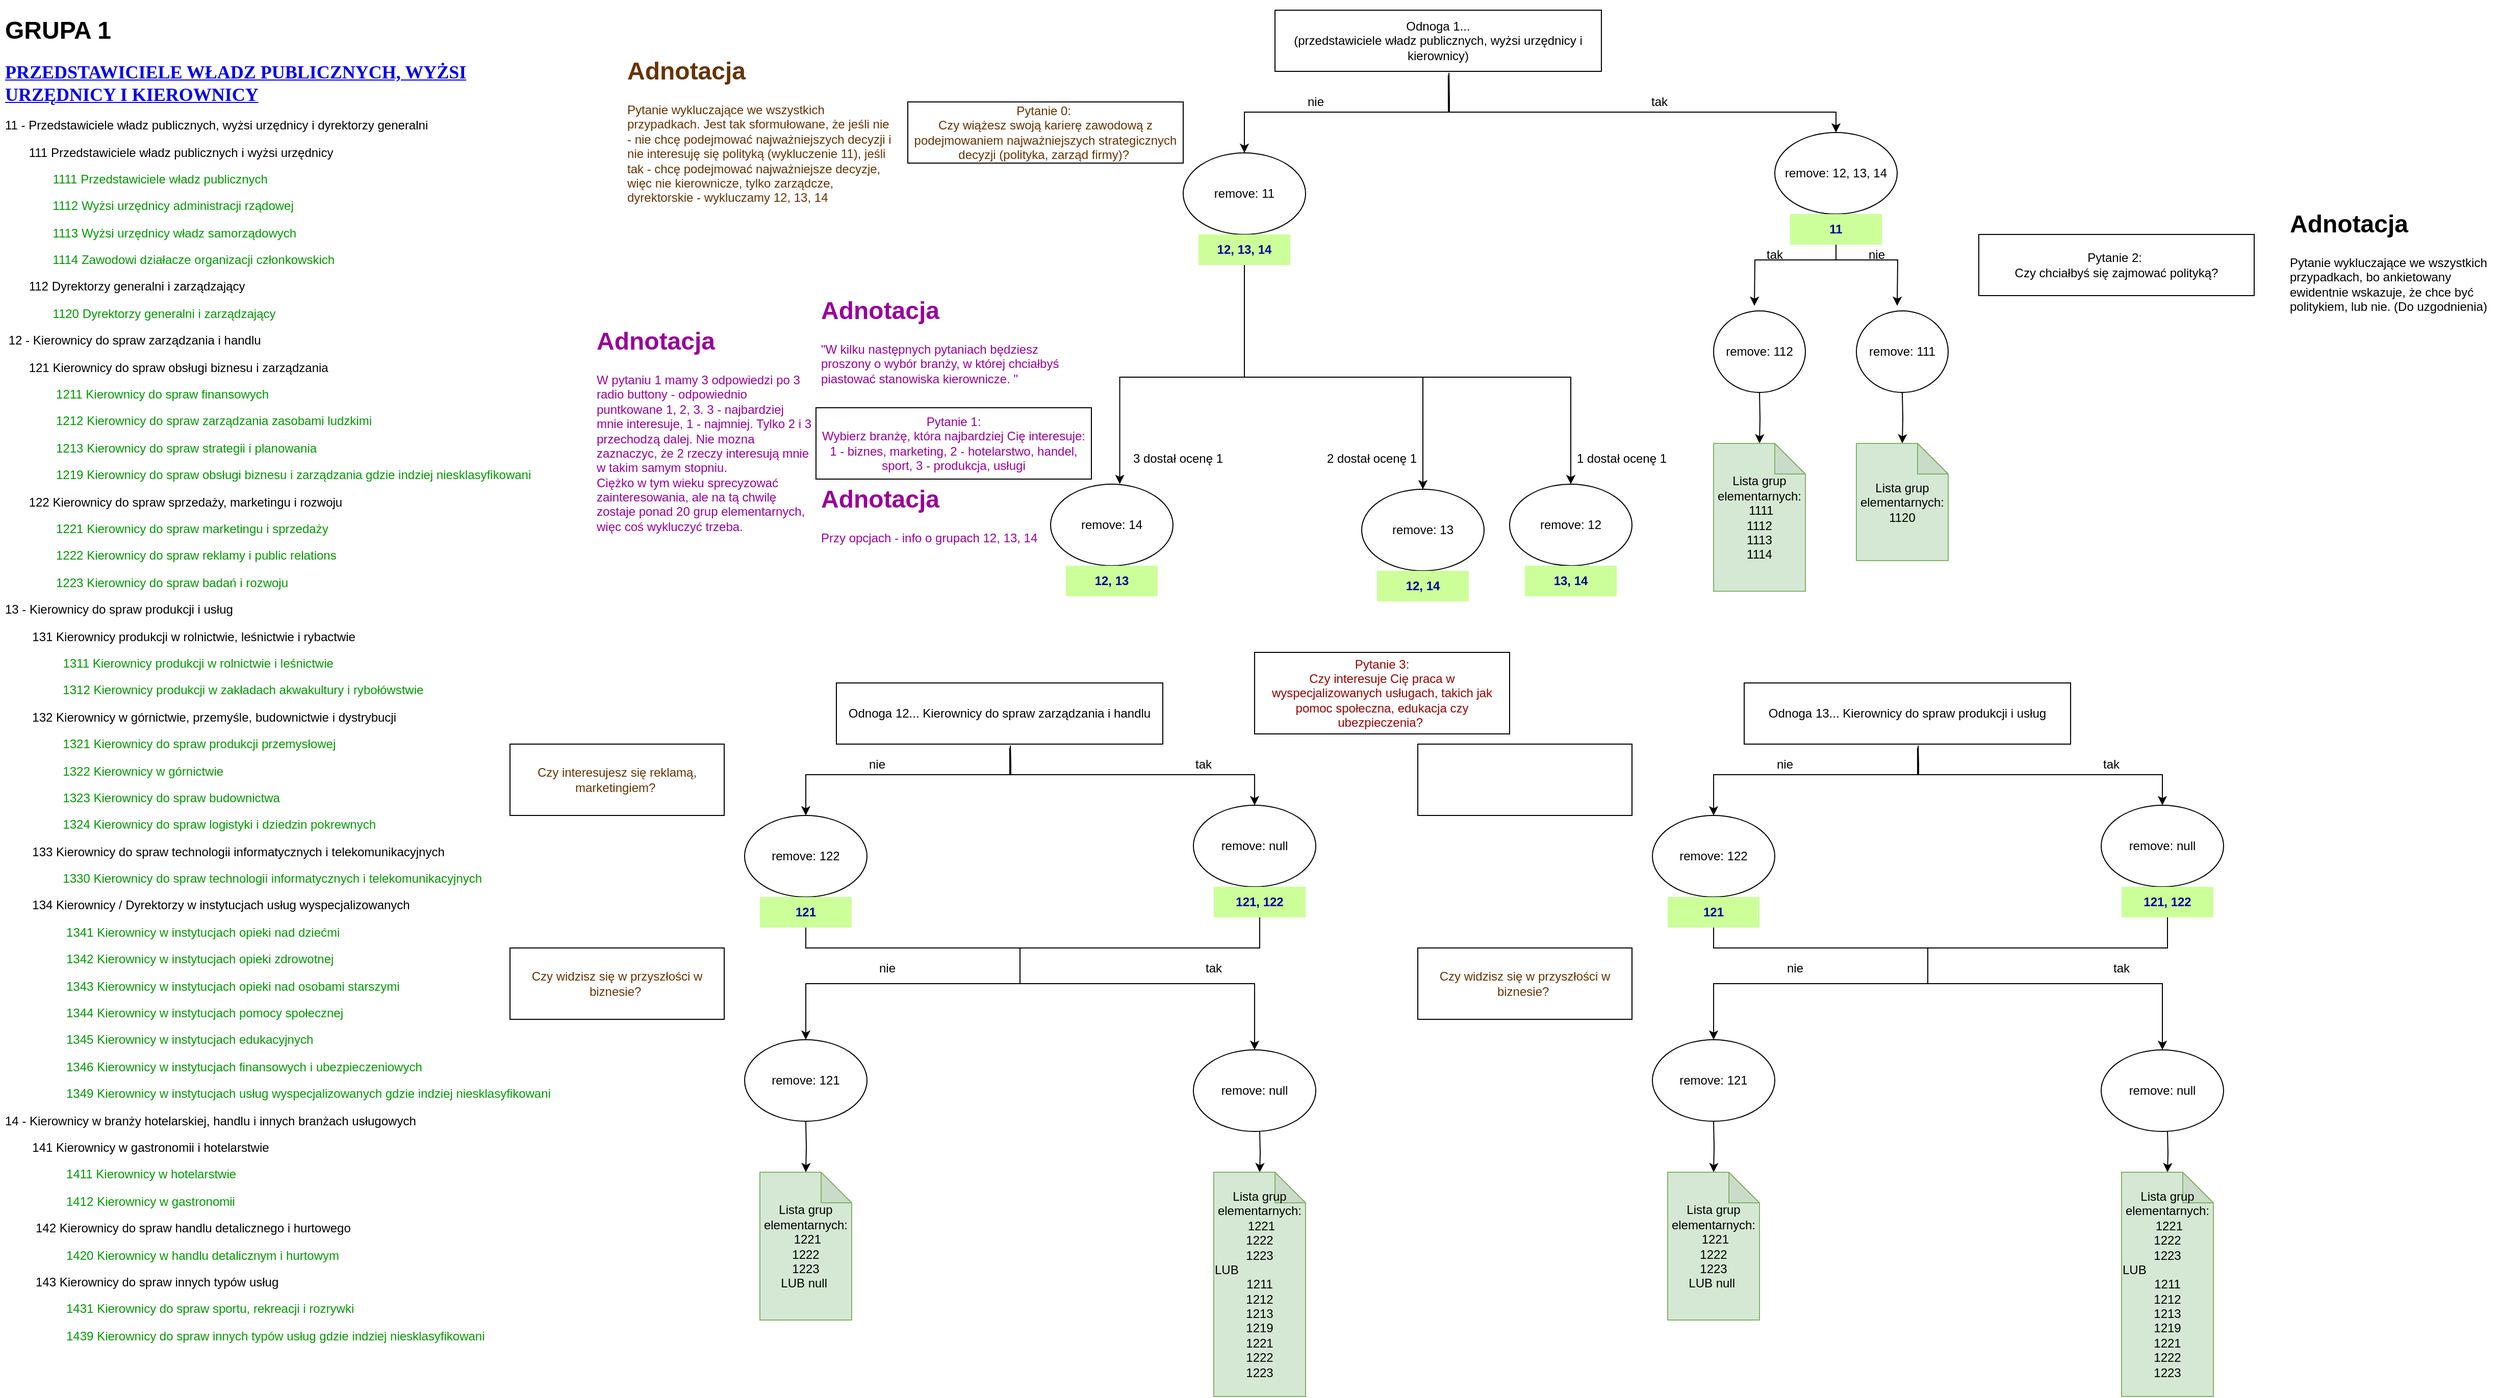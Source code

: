 <mxfile version="13.11.0" type="github">
  <diagram id="5uM9XUodchVWy86l6dnS" name="Page-1">
    <mxGraphModel dx="2266" dy="783" grid="1" gridSize="10" guides="1" tooltips="1" connect="1" arrows="1" fold="1" page="1" pageScale="1" pageWidth="827" pageHeight="1169" math="0" shadow="0">
      <root>
        <mxCell id="0" />
        <mxCell id="1" parent="0" />
        <mxCell id="pN9J62DILKApvvg1MB21-1" value="Odnoga 1...&lt;br&gt;(przedstawiciele władz publicznych, wyżsi urzędnicy i kierownicy)" style="rounded=0;whiteSpace=wrap;html=1;" parent="1" vertex="1">
          <mxGeometry x="430" y="20" width="320" height="60" as="geometry" />
        </mxCell>
        <mxCell id="pN9J62DILKApvvg1MB21-2" value="Pytanie 0:&amp;nbsp;&lt;br&gt;Czy wiążesz swoją karierę zawodową z podejmowaniem najważniejszych strategicznych decyzji (polityka, zarząd firmy)?&amp;nbsp;" style="rounded=0;whiteSpace=wrap;html=1;fontColor=#663300;" parent="1" vertex="1">
          <mxGeometry x="70" y="110" width="270" height="60" as="geometry" />
        </mxCell>
        <mxCell id="pN9J62DILKApvvg1MB21-8" value="" style="endArrow=classic;html=1;exitX=0.531;exitY=1.063;exitDx=0;exitDy=0;rounded=0;exitPerimeter=0;" parent="1" source="pN9J62DILKApvvg1MB21-1" edge="1">
          <mxGeometry width="50" height="50" relative="1" as="geometry">
            <mxPoint x="530" y="130" as="sourcePoint" />
            <mxPoint x="400" y="160" as="targetPoint" />
            <Array as="points">
              <mxPoint x="600" y="120" />
              <mxPoint x="400" y="120" />
            </Array>
          </mxGeometry>
        </mxCell>
        <mxCell id="pN9J62DILKApvvg1MB21-10" value="" style="endArrow=classic;html=1;rounded=0;entryX=0.5;entryY=0;entryDx=0;entryDy=0;exitX=0.533;exitY=1.023;exitDx=0;exitDy=0;exitPerimeter=0;" parent="1" source="pN9J62DILKApvvg1MB21-1" target="JiiDd-c7EXxBYxir_EYN-1" edge="1">
          <mxGeometry width="50" height="50" relative="1" as="geometry">
            <mxPoint x="550" y="80" as="sourcePoint" />
            <mxPoint x="690" y="160" as="targetPoint" />
            <Array as="points">
              <mxPoint x="601" y="110" />
              <mxPoint x="601" y="120" />
              <mxPoint x="690" y="120" />
              <mxPoint x="980" y="120" />
            </Array>
          </mxGeometry>
        </mxCell>
        <mxCell id="pN9J62DILKApvvg1MB21-11" value="nie" style="text;html=1;strokeColor=none;fillColor=none;align=center;verticalAlign=middle;whiteSpace=wrap;rounded=0;" parent="1" vertex="1">
          <mxGeometry x="450" y="100" width="40" height="20" as="geometry" />
        </mxCell>
        <mxCell id="pN9J62DILKApvvg1MB21-12" value="tak" style="text;html=1;strokeColor=none;fillColor=none;align=center;verticalAlign=middle;whiteSpace=wrap;rounded=0;" parent="1" vertex="1">
          <mxGeometry x="787" y="100" width="40" height="20" as="geometry" />
        </mxCell>
        <mxCell id="JiiDd-c7EXxBYxir_EYN-13" style="edgeStyle=orthogonalEdgeStyle;rounded=0;orthogonalLoop=1;jettySize=auto;html=1;exitX=0.5;exitY=1;exitDx=0;exitDy=0;entryX=0.5;entryY=0;entryDx=0;entryDy=0;entryPerimeter=0;" parent="1" source="JiiDd-c7EXxBYxir_EYN-1" edge="1">
          <mxGeometry relative="1" as="geometry">
            <mxPoint x="900" y="310" as="targetPoint" />
          </mxGeometry>
        </mxCell>
        <mxCell id="fl4-99ZhUkf3XR74oAWI-5" style="edgeStyle=orthogonalEdgeStyle;rounded=0;orthogonalLoop=1;jettySize=auto;html=1;" parent="1" source="JiiDd-c7EXxBYxir_EYN-1" edge="1">
          <mxGeometry relative="1" as="geometry">
            <mxPoint x="1040" y="310" as="targetPoint" />
          </mxGeometry>
        </mxCell>
        <mxCell id="JiiDd-c7EXxBYxir_EYN-1" value="remove: 12, 13, 14" style="ellipse;whiteSpace=wrap;html=1;" parent="1" vertex="1">
          <mxGeometry x="920" y="140" width="120" height="80" as="geometry" />
        </mxCell>
        <mxCell id="JiiDd-c7EXxBYxir_EYN-19" style="edgeStyle=orthogonalEdgeStyle;rounded=0;orthogonalLoop=1;jettySize=auto;html=1;entryX=0.565;entryY=-0.002;entryDx=0;entryDy=0;entryPerimeter=0;" parent="1" source="JiiDd-c7EXxBYxir_EYN-4" target="JiiDd-c7EXxBYxir_EYN-29" edge="1">
          <mxGeometry relative="1" as="geometry">
            <mxPoint x="340" y="520" as="targetPoint" />
            <Array as="points">
              <mxPoint x="400" y="380" />
              <mxPoint x="278" y="380" />
            </Array>
          </mxGeometry>
        </mxCell>
        <mxCell id="JiiDd-c7EXxBYxir_EYN-20" style="edgeStyle=orthogonalEdgeStyle;rounded=0;orthogonalLoop=1;jettySize=auto;html=1;exitX=0.5;exitY=1;exitDx=0;exitDy=0;entryX=0.5;entryY=0;entryDx=0;entryDy=0;" parent="1" source="JiiDd-c7EXxBYxir_EYN-4" edge="1" target="JiiDd-c7EXxBYxir_EYN-30">
          <mxGeometry relative="1" as="geometry">
            <mxPoint x="590" y="520" as="targetPoint" />
            <Array as="points">
              <mxPoint x="400" y="380" />
              <mxPoint x="575" y="380" />
            </Array>
          </mxGeometry>
        </mxCell>
        <mxCell id="JiiDd-c7EXxBYxir_EYN-21" style="edgeStyle=orthogonalEdgeStyle;rounded=0;orthogonalLoop=1;jettySize=auto;html=1;entryX=0.5;entryY=0;entryDx=0;entryDy=0;" parent="1" source="1KFQorK6eVUudZrLt6k1-60" target="JiiDd-c7EXxBYxir_EYN-31" edge="1">
          <mxGeometry relative="1" as="geometry">
            <mxPoint x="580" y="520" as="targetPoint" />
            <Array as="points">
              <mxPoint x="400" y="380" />
              <mxPoint x="720" y="380" />
            </Array>
          </mxGeometry>
        </mxCell>
        <mxCell id="JiiDd-c7EXxBYxir_EYN-4" value="remove: 11" style="ellipse;whiteSpace=wrap;html=1;" parent="1" vertex="1">
          <mxGeometry x="340" y="160" width="120" height="80" as="geometry" />
        </mxCell>
        <mxCell id="JiiDd-c7EXxBYxir_EYN-15" value="Pytanie 1:&lt;br&gt;Wybierz branżę, która najbardziej Cię interesuje:&lt;br&gt;1 - biznes, marketing, 2 - hotelarstwo, handel, sport, 3 - produkcja, usługi" style="rounded=0;whiteSpace=wrap;html=1;fillColor=none;fontColor=#990099;" parent="1" vertex="1">
          <mxGeometry x="-20" y="410" width="270" height="70" as="geometry" />
        </mxCell>
        <mxCell id="JiiDd-c7EXxBYxir_EYN-17" value="&lt;h1&gt;Adnotacja&amp;nbsp;&lt;/h1&gt;&lt;p&gt;&quot;W kilku następnych pytaniach będziesz proszony o wybór branży, w której chciałbyś piastować stanowiska kierownicze. &quot;&lt;/p&gt;&lt;p&gt;&amp;nbsp;&lt;/p&gt;" style="text;html=1;spacing=5;spacingTop=-20;whiteSpace=wrap;overflow=hidden;rounded=0;fontColor=#990099;" parent="1" vertex="1">
          <mxGeometry x="-20" y="295" width="270" height="120" as="geometry" />
        </mxCell>
        <mxCell id="JiiDd-c7EXxBYxir_EYN-22" value="3 dostał ocenę 1" style="text;html=1;strokeColor=none;fillColor=none;align=center;verticalAlign=middle;whiteSpace=wrap;rounded=0;" parent="1" vertex="1">
          <mxGeometry x="280" y="450" width="110" height="20" as="geometry" />
        </mxCell>
        <mxCell id="JiiDd-c7EXxBYxir_EYN-23" value="2 dostał ocenę 1" style="text;html=1;strokeColor=none;fillColor=none;align=center;verticalAlign=middle;whiteSpace=wrap;rounded=0;" parent="1" vertex="1">
          <mxGeometry x="470" y="450" width="110" height="20" as="geometry" />
        </mxCell>
        <mxCell id="JiiDd-c7EXxBYxir_EYN-24" value="1 dostał ocenę 1" style="text;html=1;strokeColor=none;fillColor=none;align=center;verticalAlign=middle;whiteSpace=wrap;rounded=0;" parent="1" vertex="1">
          <mxGeometry x="720" y="450" width="100" height="20" as="geometry" />
        </mxCell>
        <mxCell id="JiiDd-c7EXxBYxir_EYN-28" value="&lt;h1&gt;Adnotacja&lt;/h1&gt;&lt;p&gt;Przy opcjach - info o grupach 12, 13, 14&lt;/p&gt;&lt;p&gt;&lt;br&gt;&lt;/p&gt;" style="text;html=1;spacing=5;spacingTop=-20;whiteSpace=wrap;overflow=hidden;rounded=0;fontColor=#990099;" parent="1" vertex="1">
          <mxGeometry x="-20" y="480" width="230" height="90" as="geometry" />
        </mxCell>
        <mxCell id="JiiDd-c7EXxBYxir_EYN-29" value="remove: 14" style="ellipse;whiteSpace=wrap;html=1;" parent="1" vertex="1">
          <mxGeometry x="210" y="485" width="120" height="80" as="geometry" />
        </mxCell>
        <mxCell id="JiiDd-c7EXxBYxir_EYN-30" value="remove: 13" style="ellipse;whiteSpace=wrap;html=1;" parent="1" vertex="1">
          <mxGeometry x="515" y="490" width="120" height="80" as="geometry" />
        </mxCell>
        <mxCell id="JiiDd-c7EXxBYxir_EYN-31" value="remove: 12" style="ellipse;whiteSpace=wrap;html=1;" parent="1" vertex="1">
          <mxGeometry x="660" y="485" width="120" height="80" as="geometry" />
        </mxCell>
        <mxCell id="fl4-99ZhUkf3XR74oAWI-1" value="Pytanie 2:&amp;nbsp;&lt;br&gt;Czy chciałbyś się zajmować polityką?" style="rounded=0;whiteSpace=wrap;html=1;" parent="1" vertex="1">
          <mxGeometry x="1120" y="240" width="270" height="60" as="geometry" />
        </mxCell>
        <mxCell id="fl4-99ZhUkf3XR74oAWI-2" value="&lt;h1&gt;Adnotacja&lt;/h1&gt;&lt;div&gt;W pytaniu 1 mamy 3 odpowiedzi po 3 radio buttony - odpowiednio puntkowane 1, 2, 3. 3 - najbardziej mnie interesuje, 1 - najmniej. Tylko 2 i 3 przechodzą dalej. Nie mozna zaznaczyc, że 2 rzeczy interesują mnie w takim samym stopniu.&lt;/div&gt;&lt;div&gt;Ciężko w tym wieku sprecyzować zainteresowania, ale na tą chwilę zostaje ponad 20 grup elementarnych, więc coś wykluczyć trzeba.&amp;nbsp;&lt;/div&gt;&lt;p&gt;&lt;br&gt;&lt;/p&gt;" style="text;html=1;spacing=5;spacingTop=-20;whiteSpace=wrap;overflow=hidden;rounded=0;fontColor=#990099;" parent="1" vertex="1">
          <mxGeometry x="-240" y="325" width="220" height="230" as="geometry" />
        </mxCell>
        <mxCell id="fl4-99ZhUkf3XR74oAWI-3" value="&lt;h1&gt;Adnotacja&amp;nbsp;&lt;/h1&gt;&lt;p&gt;Pytanie wykluczające we wszystkich przypadkach. Jest tak sformułowane, że jeśli nie - nie chcę podejmować najważniejszych decyzji i nie interesuję się polityką (wykluczenie 11), jeśli tak - chcę podejmować najważniejsze decyzje, więc nie kierownicze, tylko zarządcze, dyrektorskie - wykluczamy 12, 13, 14&lt;/p&gt;&lt;p&gt;&lt;br&gt;&lt;/p&gt;&lt;p&gt;&lt;br&gt;&lt;/p&gt;" style="text;html=1;strokeColor=none;fillColor=none;spacing=5;spacingTop=-20;whiteSpace=wrap;overflow=hidden;rounded=0;fontColor=#663300;" parent="1" vertex="1">
          <mxGeometry x="-210" y="60" width="270" height="160" as="geometry" />
        </mxCell>
        <mxCell id="fl4-99ZhUkf3XR74oAWI-4" value="&lt;h1&gt;GRUPA 1&amp;nbsp;&lt;/h1&gt;&lt;a name=&quot;sekcja&quot; style=&quot;font-family: &amp;#34;verdana&amp;#34; ; font-size: 18px ; font-weight: 700&quot;&gt;PRZEDSTAWICIELE WŁADZ PUBLICZNYCH, WYŻSI URZĘDNICY I KIEROWNICY&lt;/a&gt;&lt;p&gt;11 - Przedstawiciele władz publicznych, wyżsi urzędnicy i dyrektorzy generalni&lt;br&gt;&lt;/p&gt;&lt;p&gt;&amp;nbsp; &amp;nbsp; &amp;nbsp; &amp;nbsp;&lt;span&gt;111&lt;/span&gt;&lt;span&gt; &lt;/span&gt;&lt;span&gt;Przedstawiciele władz publicznych i wyżsi urzędnicy&lt;/span&gt;&lt;br&gt;&lt;/p&gt;&lt;p&gt;&amp;nbsp; &amp;nbsp; &amp;nbsp; &amp;nbsp; &amp;nbsp; &amp;nbsp; &amp;nbsp; &lt;font color=&quot;#009900&quot;&gt;1111&lt;span&gt; &lt;/span&gt;Przedstawiciele władz publicznych&lt;/font&gt;&lt;/p&gt;&lt;p&gt;&lt;font color=&quot;#009900&quot;&gt;&amp;nbsp; &amp;nbsp; &amp;nbsp; &amp;nbsp; &amp;nbsp; &amp;nbsp; &amp;nbsp; 1112&lt;span&gt; &lt;/span&gt;Wyżsi urzędnicy administracji rządowej&lt;/font&gt;&lt;/p&gt;&lt;p&gt;&lt;font color=&quot;#009900&quot;&gt;&amp;nbsp; &amp;nbsp; &amp;nbsp; &amp;nbsp; &amp;nbsp; &amp;nbsp; &amp;nbsp; 1113&lt;span&gt; &lt;/span&gt;Wyżsi urzędnicy władz samorządowych&lt;/font&gt;&lt;/p&gt;&lt;p&gt;&lt;font color=&quot;#009900&quot;&gt;&amp;nbsp; &amp;nbsp; &amp;nbsp; &amp;nbsp; &amp;nbsp; &amp;nbsp; &amp;nbsp; 1114&lt;span&gt; &lt;/span&gt;Zawodowi działacze organizacji członkowskich&lt;/font&gt;&lt;/p&gt;&lt;p&gt;&lt;span&gt; &lt;/span&gt;&lt;/p&gt;&lt;p&gt;&amp;nbsp; &amp;nbsp; &amp;nbsp; &amp;nbsp;112&lt;span&gt; &lt;/span&gt;Dyrektorzy generalni i zarządzający&lt;/p&gt;&lt;p&gt;&amp;nbsp; &amp;nbsp; &amp;nbsp; &amp;nbsp; &amp;nbsp; &amp;nbsp; &amp;nbsp;&lt;font color=&quot;#009900&quot;&gt; 1120&lt;span&gt; &lt;/span&gt;Dyrektorzy generalni i zarządzający&lt;/font&gt;&lt;span&gt;  &lt;/span&gt;&lt;/p&gt;&lt;p&gt;&amp;nbsp;&lt;span&gt;12 - Kierownicy do spraw zarządzania i handlu&lt;/span&gt;&lt;/p&gt;&lt;p&gt;&amp;nbsp; &amp;nbsp; &amp;nbsp; &amp;nbsp;121&lt;span&gt; &lt;/span&gt;Kierownicy do spraw obsługi biznesu i zarządzania&lt;/p&gt;&lt;p&gt;&amp;nbsp; &amp;nbsp; &amp;nbsp; &amp;nbsp; &amp;nbsp; &amp;nbsp; &amp;nbsp; &amp;nbsp;&lt;font color=&quot;#009900&quot;&gt;1211&lt;span&gt; &lt;/span&gt;Kierownicy do spraw finansowych&lt;/font&gt;&lt;/p&gt;&lt;p&gt;&lt;font color=&quot;#009900&quot;&gt;&amp;nbsp; &amp;nbsp; &amp;nbsp; &amp;nbsp; &amp;nbsp; &amp;nbsp; &amp;nbsp; &amp;nbsp;1212&lt;span&gt; &lt;/span&gt;Kierownicy do spraw zarządzania zasobami ludzkimi&lt;/font&gt;&lt;/p&gt;&lt;p&gt;&lt;font color=&quot;#009900&quot;&gt;&amp;nbsp; &amp;nbsp; &amp;nbsp; &amp;nbsp; &amp;nbsp; &amp;nbsp; &amp;nbsp; &amp;nbsp;1213&lt;span&gt; &lt;/span&gt;Kierownicy do spraw strategii i planowania&lt;/font&gt;&lt;/p&gt;&lt;p&gt;&lt;font color=&quot;#009900&quot;&gt;&amp;nbsp; &amp;nbsp; &amp;nbsp; &amp;nbsp; &amp;nbsp; &amp;nbsp; &amp;nbsp; &amp;nbsp;1219&lt;span&gt; &lt;/span&gt;Kierownicy do spraw obsługi biznesu i zarządzania gdzie indziej niesklasyfikowani&lt;/font&gt;&lt;/p&gt;&lt;p&gt;&amp;nbsp; &amp;nbsp; &amp;nbsp; &amp;nbsp;122&lt;span&gt; &lt;/span&gt;Kierownicy do spraw sprzedaży, marketingu i rozwoju&lt;/p&gt;&lt;p&gt;&amp;nbsp; &amp;nbsp; &amp;nbsp; &amp;nbsp; &amp;nbsp; &amp;nbsp; &amp;nbsp; &lt;font color=&quot;#009900&quot;&gt;&amp;nbsp;1221&lt;span&gt; &lt;/span&gt;Kierownicy do spraw marketingu i sprzedaży&lt;/font&gt;&lt;/p&gt;&lt;p&gt;&lt;font color=&quot;#009900&quot;&gt;&amp;nbsp; &amp;nbsp; &amp;nbsp; &amp;nbsp; &amp;nbsp; &amp;nbsp; &amp;nbsp; &amp;nbsp;1222&lt;span&gt; &lt;/span&gt;Kierownicy do spraw reklamy i public relations&lt;/font&gt;&lt;/p&gt;&lt;p&gt;&lt;font color=&quot;#009900&quot;&gt;&amp;nbsp; &amp;nbsp; &amp;nbsp; &amp;nbsp; &amp;nbsp; &amp;nbsp; &amp;nbsp; &amp;nbsp;1223&lt;span&gt; &lt;/span&gt;Kierownicy do spraw badań i rozwoju&lt;/font&gt;&lt;/p&gt;&lt;p&gt;13 - Kierownicy do spraw produkcji i usług&lt;/p&gt;&lt;p&gt;&amp;nbsp; &amp;nbsp; &amp;nbsp; &amp;nbsp; 131&lt;span&gt; &lt;/span&gt;Kierownicy produkcji w rolnictwie, leśnictwie i rybactwie&lt;/p&gt;&lt;p&gt;&amp;nbsp; &amp;nbsp; &amp;nbsp; &amp;nbsp; &amp;nbsp; &amp;nbsp; &amp;nbsp; &amp;nbsp; &amp;nbsp;&lt;font color=&quot;#009900&quot;&gt;1311&lt;span&gt; &lt;/span&gt;Kierownicy produkcji w rolnictwie i leśnictwie&lt;/font&gt;&lt;/p&gt;&lt;p&gt;&lt;font color=&quot;#009900&quot;&gt;&amp;nbsp; &amp;nbsp; &amp;nbsp; &amp;nbsp; &amp;nbsp; &amp;nbsp; &amp;nbsp; &amp;nbsp; &amp;nbsp;1312&lt;span&gt; &lt;/span&gt;Kierownicy produkcji w zakładach akwakultury i rybołówstwie&lt;/font&gt;&lt;/p&gt;&lt;p&gt;&amp;nbsp; &amp;nbsp; &amp;nbsp; &amp;nbsp; 132&lt;span&gt; &lt;/span&gt;Kierownicy w górnictwie, przemyśle, budownictwie i dystrybucji&lt;/p&gt;&lt;p&gt;&amp;nbsp; &amp;nbsp; &amp;nbsp; &amp;nbsp; &amp;nbsp; &amp;nbsp; &amp;nbsp; &amp;nbsp; &lt;font color=&quot;#009900&quot;&gt;&amp;nbsp;1321&lt;span&gt; &lt;/span&gt;Kierownicy do spraw produkcji przemysłowej&lt;/font&gt;&lt;/p&gt;&lt;p&gt;&lt;font color=&quot;#009900&quot;&gt;&amp;nbsp; &amp;nbsp; &amp;nbsp; &amp;nbsp; &amp;nbsp; &amp;nbsp; &amp;nbsp; &amp;nbsp; &amp;nbsp;1322&lt;span&gt; &lt;/span&gt;Kierownicy w górnictwie&lt;/font&gt;&lt;/p&gt;&lt;p&gt;&lt;font color=&quot;#009900&quot;&gt;&amp;nbsp; &amp;nbsp; &amp;nbsp; &amp;nbsp; &amp;nbsp; &amp;nbsp; &amp;nbsp; &amp;nbsp; &amp;nbsp;1323&lt;span&gt; &lt;/span&gt;Kierownicy do spraw budownictwa&lt;/font&gt;&lt;/p&gt;&lt;p&gt;&lt;font color=&quot;#009900&quot;&gt;&amp;nbsp; &amp;nbsp; &amp;nbsp; &amp;nbsp; &amp;nbsp; &amp;nbsp; &amp;nbsp; &amp;nbsp; &amp;nbsp;1324&lt;span&gt; &lt;/span&gt;Kierownicy do spraw logistyki i dziedzin pokrewnych&lt;/font&gt;&lt;/p&gt;&lt;p&gt;&amp;nbsp; &amp;nbsp; &amp;nbsp; &amp;nbsp; 133&lt;span&gt; &lt;/span&gt;Kierownicy do spraw technologii informatycznych i telekomunikacyjnych&lt;/p&gt;&lt;p&gt;&amp;nbsp; &amp;nbsp; &amp;nbsp; &amp;nbsp; &amp;nbsp; &amp;nbsp; &amp;nbsp; &amp;nbsp;&lt;font color=&quot;#009900&quot;&gt; &amp;nbsp;1330&lt;span&gt; &lt;/span&gt;Kierownicy do spraw technologii informatycznych i telekomunikacyjnych&lt;/font&gt;&lt;/p&gt;&lt;p&gt;&amp;nbsp; &amp;nbsp; &amp;nbsp; &amp;nbsp; 134&lt;span&gt; &lt;/span&gt;Kierownicy / Dyrektorzy w instytucjach usług wyspecjalizowanych&lt;/p&gt;&lt;p&gt;&amp;nbsp; &amp;nbsp; &amp;nbsp; &amp;nbsp; &amp;nbsp; &amp;nbsp; &amp;nbsp; &amp;nbsp; &amp;nbsp;&lt;font color=&quot;#009900&quot;&gt; 1341&lt;span&gt; &lt;/span&gt;Kierownicy w instytucjach opieki nad dziećmi&lt;/font&gt;&lt;/p&gt;&lt;p&gt;&lt;font color=&quot;#009900&quot;&gt;&amp;nbsp; &amp;nbsp; &amp;nbsp; &amp;nbsp; &amp;nbsp; &amp;nbsp; &amp;nbsp; &amp;nbsp; &amp;nbsp; 1342&lt;span&gt; &lt;/span&gt;Kierownicy w instytucjach opieki zdrowotnej&lt;/font&gt;&lt;/p&gt;&lt;p&gt;&lt;font color=&quot;#009900&quot;&gt;&amp;nbsp; &amp;nbsp; &amp;nbsp; &amp;nbsp; &amp;nbsp; &amp;nbsp; &amp;nbsp; &amp;nbsp; &amp;nbsp; 1343&lt;span&gt; &lt;/span&gt;Kierownicy w instytucjach opieki nad osobami starszymi&lt;/font&gt;&lt;/p&gt;&lt;p&gt;&lt;font color=&quot;#009900&quot;&gt;&amp;nbsp; &amp;nbsp; &amp;nbsp; &amp;nbsp; &amp;nbsp; &amp;nbsp; &amp;nbsp; &amp;nbsp; &amp;nbsp; 1344&lt;span&gt; &lt;/span&gt;Kierownicy w instytucjach pomocy społecznej&lt;/font&gt;&lt;/p&gt;&lt;p&gt;&lt;font color=&quot;#009900&quot;&gt;&amp;nbsp; &amp;nbsp; &amp;nbsp; &amp;nbsp; &amp;nbsp; &amp;nbsp; &amp;nbsp; &amp;nbsp; &amp;nbsp; 1345&lt;span&gt; &lt;/span&gt;Kierownicy w instytucjach edukacyjnych&lt;/font&gt;&lt;/p&gt;&lt;p&gt;&lt;font color=&quot;#009900&quot;&gt;&amp;nbsp; &amp;nbsp; &amp;nbsp; &amp;nbsp; &amp;nbsp; &amp;nbsp; &amp;nbsp; &amp;nbsp; &amp;nbsp; 1346&lt;span&gt; &lt;/span&gt;Kierownicy w instytucjach finansowych i ubezpieczeniowych&lt;/font&gt;&lt;/p&gt;&lt;p&gt;&lt;font color=&quot;#009900&quot;&gt;&amp;nbsp; &amp;nbsp; &amp;nbsp; &amp;nbsp; &amp;nbsp; &amp;nbsp; &amp;nbsp; &amp;nbsp; &amp;nbsp; 1349&lt;span&gt; &lt;/span&gt;Kierownicy w instytucjach usług wyspecjalizowanych gdzie indziej niesklasyfikowani&lt;/font&gt;&lt;/p&gt;&lt;p&gt;14 - Kierownicy w branży hotelarskiej, handlu i innych branżach usługowych&lt;/p&gt;&lt;p&gt;&amp;nbsp; &amp;nbsp; &amp;nbsp; &amp;nbsp; 141&lt;span&gt; &lt;/span&gt;Kierownicy w gastronomii i hotelarstwie&lt;/p&gt;&lt;p&gt;&amp;nbsp; &amp;nbsp; &amp;nbsp; &amp;nbsp; &amp;nbsp; &amp;nbsp; &amp;nbsp; &amp;nbsp; &amp;nbsp;&lt;font color=&quot;#009900&quot;&gt; 1411&lt;span&gt; &lt;/span&gt;Kierownicy w hotelarstwie&lt;/font&gt;&lt;/p&gt;&lt;p&gt;&lt;font color=&quot;#009900&quot;&gt;&amp;nbsp; &amp;nbsp; &amp;nbsp; &amp;nbsp; &amp;nbsp; &amp;nbsp; &amp;nbsp; &amp;nbsp; &amp;nbsp; 1412&lt;span&gt; &lt;/span&gt;Kierownicy w gastronomii&lt;/font&gt;&lt;/p&gt;&lt;p&gt;&amp;nbsp; &amp;nbsp; &amp;nbsp; &amp;nbsp; &amp;nbsp;142&lt;span&gt; &lt;/span&gt;Kierownicy do spraw handlu detalicznego i hurtowego&lt;/p&gt;&lt;p&gt;&amp;nbsp; &amp;nbsp; &amp;nbsp; &amp;nbsp; &amp;nbsp; &amp;nbsp; &amp;nbsp; &amp;nbsp; &lt;font color=&quot;#009900&quot;&gt;&amp;nbsp; 1420&lt;span&gt; &lt;/span&gt;Kierownicy w handlu detalicznym i hurtowym&lt;/font&gt;&lt;/p&gt;&lt;p&gt;&amp;nbsp; &amp;nbsp; &amp;nbsp; &amp;nbsp; &amp;nbsp;143&lt;span&gt; &lt;/span&gt;Kierownicy do spraw innych typów usług&lt;/p&gt;&lt;p&gt;&amp;nbsp; &amp;nbsp; &amp;nbsp; &amp;nbsp; &amp;nbsp; &amp;nbsp; &amp;nbsp; &amp;nbsp; &lt;font color=&quot;#009900&quot;&gt;&amp;nbsp; 1431&lt;span&gt; &lt;/span&gt;Kierownicy do spraw sportu, rekreacji i rozrywki&lt;/font&gt;&lt;/p&gt;&lt;p&gt;&lt;font color=&quot;#009900&quot;&gt;&amp;nbsp; &amp;nbsp; &amp;nbsp; &amp;nbsp; &amp;nbsp; &amp;nbsp; &amp;nbsp; &amp;nbsp; &amp;nbsp; 1439&lt;span&gt; &lt;/span&gt;Kierownicy do spraw innych typów usług gdzie indziej niesklasyfikowani&lt;/font&gt;&lt;/p&gt;&lt;p&gt;&amp;nbsp; &amp;nbsp; &amp;nbsp;&amp;nbsp;&lt;/p&gt;&lt;p&gt;&lt;br&gt;&lt;/p&gt;&lt;p&gt;&lt;br&gt;&lt;/p&gt;" style="text;html=1;strokeColor=none;fillColor=none;spacing=5;spacingTop=-20;whiteSpace=wrap;overflow=hidden;rounded=0;" parent="1" vertex="1">
          <mxGeometry x="-820" y="20" width="560" height="1320" as="geometry" />
        </mxCell>
        <mxCell id="fl4-99ZhUkf3XR74oAWI-6" value="tak" style="text;html=1;strokeColor=none;fillColor=none;align=center;verticalAlign=middle;whiteSpace=wrap;rounded=0;" parent="1" vertex="1">
          <mxGeometry x="900" y="250" width="40" height="20" as="geometry" />
        </mxCell>
        <mxCell id="fl4-99ZhUkf3XR74oAWI-7" value="nie" style="text;html=1;strokeColor=none;fillColor=none;align=center;verticalAlign=middle;whiteSpace=wrap;rounded=0;" parent="1" vertex="1">
          <mxGeometry x="1000" y="250" width="40" height="20" as="geometry" />
        </mxCell>
        <mxCell id="fl4-99ZhUkf3XR74oAWI-8" value="remove: 111" style="ellipse;whiteSpace=wrap;html=1;" parent="1" vertex="1">
          <mxGeometry x="1000" y="315" width="90" height="80" as="geometry" />
        </mxCell>
        <mxCell id="fl4-99ZhUkf3XR74oAWI-9" value="remove: 112" style="ellipse;whiteSpace=wrap;html=1;" parent="1" vertex="1">
          <mxGeometry x="860" y="315" width="90" height="80" as="geometry" />
        </mxCell>
        <mxCell id="fl4-99ZhUkf3XR74oAWI-10" value="&lt;h1&gt;Adnotacja&amp;nbsp;&lt;/h1&gt;&lt;p&gt;Pytanie wykluczające we wszystkich przypadkach, bo ankietowany ewidentnie wskazuje, że chce być politykiem, lub nie. (Do uzgodnienia)&lt;/p&gt;&lt;p&gt;&lt;br&gt;&lt;/p&gt;&lt;p&gt;&lt;br&gt;&lt;/p&gt;&lt;p&gt;&lt;br&gt;&lt;/p&gt;" style="text;html=1;strokeColor=none;fillColor=none;spacing=5;spacingTop=-20;whiteSpace=wrap;overflow=hidden;rounded=0;" parent="1" vertex="1">
          <mxGeometry x="1420" y="210" width="210" height="120" as="geometry" />
        </mxCell>
        <mxCell id="fl4-99ZhUkf3XR74oAWI-12" value="" style="edgeStyle=orthogonalEdgeStyle;rounded=0;orthogonalLoop=1;jettySize=auto;html=1;" parent="1" target="fl4-99ZhUkf3XR74oAWI-13" edge="1">
          <mxGeometry relative="1" as="geometry">
            <mxPoint x="905" y="395" as="sourcePoint" />
          </mxGeometry>
        </mxCell>
        <mxCell id="fl4-99ZhUkf3XR74oAWI-13" value="Lista grup elementarnych:&lt;br&gt;&amp;nbsp;1111&lt;br&gt;1112&lt;br&gt;1113&lt;br&gt;1114" style="shape=note;whiteSpace=wrap;html=1;backgroundOutline=1;darkOpacity=0.05;size=30;fillColor=#d5e8d4;strokeColor=#82b366;" parent="1" vertex="1">
          <mxGeometry x="860" y="445" width="90" height="145" as="geometry" />
        </mxCell>
        <mxCell id="fl4-99ZhUkf3XR74oAWI-14" value="" style="edgeStyle=orthogonalEdgeStyle;rounded=0;orthogonalLoop=1;jettySize=auto;html=1;" parent="1" target="fl4-99ZhUkf3XR74oAWI-15" edge="1">
          <mxGeometry relative="1" as="geometry">
            <mxPoint x="1045" y="395" as="sourcePoint" />
          </mxGeometry>
        </mxCell>
        <mxCell id="fl4-99ZhUkf3XR74oAWI-15" value="Lista grup elementarnych:&lt;br&gt;1120" style="shape=note;whiteSpace=wrap;html=1;backgroundOutline=1;darkOpacity=0.05;size=30;fillColor=#d5e8d4;strokeColor=#82b366;" parent="1" vertex="1">
          <mxGeometry x="1000" y="445" width="90" height="115" as="geometry" />
        </mxCell>
        <mxCell id="1KFQorK6eVUudZrLt6k1-21" value="&lt;font color=&quot;#990000&quot;&gt;Pytanie 3:&lt;br&gt;Czy interesuje Cię praca w wyspecjalizowanych usługach, takich jak pomoc społeczna, edukacja czy ubezpieczenia?&amp;nbsp;&lt;br&gt;&lt;/font&gt;" style="rounded=0;whiteSpace=wrap;html=1;fontColor=#006600;" vertex="1" parent="1">
          <mxGeometry x="410" y="650" width="250" height="80" as="geometry" />
        </mxCell>
        <mxCell id="1KFQorK6eVUudZrLt6k1-60" value="&lt;b&gt;12, 13, 14&lt;/b&gt;" style="text;html=1;strokeColor=none;fillColor=#CCFF99;align=center;verticalAlign=middle;whiteSpace=wrap;rounded=0;fontColor=#000099;" vertex="1" parent="1">
          <mxGeometry x="355" y="240" width="90" height="30" as="geometry" />
        </mxCell>
        <mxCell id="1KFQorK6eVUudZrLt6k1-62" value="&lt;b&gt;11&lt;/b&gt;" style="text;html=1;strokeColor=none;fillColor=#CCFF99;align=center;verticalAlign=middle;whiteSpace=wrap;rounded=0;fontColor=#000099;" vertex="1" parent="1">
          <mxGeometry x="935" y="220" width="90" height="30" as="geometry" />
        </mxCell>
        <mxCell id="1KFQorK6eVUudZrLt6k1-63" value="&lt;b&gt;12, 13&lt;br&gt;&lt;/b&gt;" style="text;html=1;strokeColor=none;fillColor=#CCFF99;align=center;verticalAlign=middle;whiteSpace=wrap;rounded=0;fontColor=#000099;" vertex="1" parent="1">
          <mxGeometry x="225" y="565" width="90" height="30" as="geometry" />
        </mxCell>
        <mxCell id="1KFQorK6eVUudZrLt6k1-65" value="&lt;b&gt;12, 14&lt;br&gt;&lt;/b&gt;" style="text;html=1;strokeColor=none;fillColor=#CCFF99;align=center;verticalAlign=middle;whiteSpace=wrap;rounded=0;fontColor=#000099;" vertex="1" parent="1">
          <mxGeometry x="530" y="570" width="90" height="30" as="geometry" />
        </mxCell>
        <mxCell id="1KFQorK6eVUudZrLt6k1-66" value="&lt;b&gt;13, 14&lt;br&gt;&lt;/b&gt;" style="text;html=1;strokeColor=none;fillColor=#CCFF99;align=center;verticalAlign=middle;whiteSpace=wrap;rounded=0;fontColor=#000099;" vertex="1" parent="1">
          <mxGeometry x="675" y="565" width="90" height="30" as="geometry" />
        </mxCell>
        <mxCell id="1KFQorK6eVUudZrLt6k1-67" value="Odnoga 12...&amp;nbsp;&lt;span style=&quot;text-align: left&quot;&gt;Kierownicy do spraw zarządzania i handlu&lt;/span&gt;" style="rounded=0;whiteSpace=wrap;html=1;" vertex="1" parent="1">
          <mxGeometry y="680" width="320" height="60" as="geometry" />
        </mxCell>
        <mxCell id="1KFQorK6eVUudZrLt6k1-68" value="" style="endArrow=classic;html=1;exitX=0.531;exitY=1.063;exitDx=0;exitDy=0;rounded=0;exitPerimeter=0;entryX=0.5;entryY=0;entryDx=0;entryDy=0;" edge="1" source="1KFQorK6eVUudZrLt6k1-67" parent="1" target="1KFQorK6eVUudZrLt6k1-75">
          <mxGeometry width="50" height="50" relative="1" as="geometry">
            <mxPoint x="100" y="780" as="sourcePoint" />
            <mxPoint x="-30" y="810" as="targetPoint" />
            <Array as="points">
              <mxPoint x="170" y="770" />
              <mxPoint x="-30" y="770" />
            </Array>
          </mxGeometry>
        </mxCell>
        <mxCell id="1KFQorK6eVUudZrLt6k1-69" value="" style="endArrow=classic;html=1;rounded=0;entryX=0.5;entryY=0;entryDx=0;entryDy=0;exitX=0.533;exitY=1.023;exitDx=0;exitDy=0;exitPerimeter=0;" edge="1" source="1KFQorK6eVUudZrLt6k1-67" target="1KFQorK6eVUudZrLt6k1-74" parent="1">
          <mxGeometry width="50" height="50" relative="1" as="geometry">
            <mxPoint x="120" y="730" as="sourcePoint" />
            <mxPoint x="260" y="810" as="targetPoint" />
            <Array as="points">
              <mxPoint x="171" y="760" />
              <mxPoint x="171" y="770" />
              <mxPoint x="260" y="770" />
              <mxPoint x="410" y="770" />
            </Array>
          </mxGeometry>
        </mxCell>
        <mxCell id="1KFQorK6eVUudZrLt6k1-70" value="nie" style="text;html=1;strokeColor=none;fillColor=none;align=center;verticalAlign=middle;whiteSpace=wrap;rounded=0;" vertex="1" parent="1">
          <mxGeometry x="20" y="750" width="40" height="20" as="geometry" />
        </mxCell>
        <mxCell id="1KFQorK6eVUudZrLt6k1-71" value="tak" style="text;html=1;strokeColor=none;fillColor=none;align=center;verticalAlign=middle;whiteSpace=wrap;rounded=0;" vertex="1" parent="1">
          <mxGeometry x="340" y="750" width="40" height="20" as="geometry" />
        </mxCell>
        <mxCell id="1KFQorK6eVUudZrLt6k1-74" value="remove: null" style="ellipse;whiteSpace=wrap;html=1;" vertex="1" parent="1">
          <mxGeometry x="350" y="800" width="120" height="80" as="geometry" />
        </mxCell>
        <mxCell id="1KFQorK6eVUudZrLt6k1-75" value="remove: 122" style="ellipse;whiteSpace=wrap;html=1;" vertex="1" parent="1">
          <mxGeometry x="-90" y="810" width="120" height="80" as="geometry" />
        </mxCell>
        <mxCell id="1KFQorK6eVUudZrLt6k1-89" value="&lt;font color=&quot;#663300&quot;&gt;Czy interesujesz się reklamą, marketingiem?&amp;nbsp;&lt;/font&gt;" style="rounded=0;whiteSpace=wrap;html=1;fillColor=none;fontColor=#990099;" vertex="1" parent="1">
          <mxGeometry x="-320" y="740" width="210" height="70" as="geometry" />
        </mxCell>
        <mxCell id="1KFQorK6eVUudZrLt6k1-107" style="edgeStyle=orthogonalEdgeStyle;rounded=0;orthogonalLoop=1;jettySize=auto;html=1;exitX=0.5;exitY=0;exitDx=0;exitDy=0;fontColor=#000099;" edge="1" parent="1" source="1KFQorK6eVUudZrLt6k1-92">
          <mxGeometry relative="1" as="geometry">
            <mxPoint x="-30" y="1030" as="targetPoint" />
            <Array as="points">
              <mxPoint x="-30" y="940" />
              <mxPoint x="180" y="940" />
              <mxPoint x="180" y="975" />
              <mxPoint x="-30" y="975" />
              <mxPoint x="-30" y="1030" />
            </Array>
          </mxGeometry>
        </mxCell>
        <mxCell id="1KFQorK6eVUudZrLt6k1-92" value="&lt;b&gt;121&lt;br&gt;&lt;/b&gt;" style="text;html=1;strokeColor=none;fillColor=#CCFF99;align=center;verticalAlign=middle;whiteSpace=wrap;rounded=0;fontColor=#000099;" vertex="1" parent="1">
          <mxGeometry x="-75" y="890" width="90" height="30" as="geometry" />
        </mxCell>
        <mxCell id="1KFQorK6eVUudZrLt6k1-108" style="edgeStyle=orthogonalEdgeStyle;rounded=0;orthogonalLoop=1;jettySize=auto;html=1;exitX=0.5;exitY=0;exitDx=0;exitDy=0;fontColor=#000099;" edge="1" parent="1" source="1KFQorK6eVUudZrLt6k1-93">
          <mxGeometry relative="1" as="geometry">
            <mxPoint x="410" y="1040.0" as="targetPoint" />
            <Array as="points">
              <mxPoint x="415" y="940" />
              <mxPoint x="180" y="940" />
              <mxPoint x="180" y="975" />
              <mxPoint x="410" y="975" />
            </Array>
          </mxGeometry>
        </mxCell>
        <mxCell id="1KFQorK6eVUudZrLt6k1-93" value="&lt;b&gt;121, 122&lt;br&gt;&lt;/b&gt;" style="text;html=1;strokeColor=none;fillColor=#CCFF99;align=center;verticalAlign=middle;whiteSpace=wrap;rounded=0;fontColor=#000099;" vertex="1" parent="1">
          <mxGeometry x="370" y="880" width="90" height="30" as="geometry" />
        </mxCell>
        <mxCell id="1KFQorK6eVUudZrLt6k1-98" value="&lt;font color=&quot;#663300&quot;&gt;Czy widzisz się w przyszłości w biznesie?&amp;nbsp;&lt;/font&gt;" style="rounded=0;whiteSpace=wrap;html=1;fillColor=none;fontColor=#990099;" vertex="1" parent="1">
          <mxGeometry x="-320" y="940" width="210" height="70" as="geometry" />
        </mxCell>
        <mxCell id="1KFQorK6eVUudZrLt6k1-109" value="nie" style="text;html=1;strokeColor=none;fillColor=none;align=center;verticalAlign=middle;whiteSpace=wrap;rounded=0;" vertex="1" parent="1">
          <mxGeometry x="30" y="950" width="40" height="20" as="geometry" />
        </mxCell>
        <mxCell id="1KFQorK6eVUudZrLt6k1-110" value="tak" style="text;html=1;strokeColor=none;fillColor=none;align=center;verticalAlign=middle;whiteSpace=wrap;rounded=0;" vertex="1" parent="1">
          <mxGeometry x="350" y="950" width="40" height="20" as="geometry" />
        </mxCell>
        <mxCell id="1KFQorK6eVUudZrLt6k1-111" value="remove: 121" style="ellipse;whiteSpace=wrap;html=1;" vertex="1" parent="1">
          <mxGeometry x="-90" y="1030" width="120" height="80" as="geometry" />
        </mxCell>
        <mxCell id="1KFQorK6eVUudZrLt6k1-113" value="remove: null" style="ellipse;whiteSpace=wrap;html=1;" vertex="1" parent="1">
          <mxGeometry x="350" y="1040" width="120" height="80" as="geometry" />
        </mxCell>
        <mxCell id="1KFQorK6eVUudZrLt6k1-115" value="" style="edgeStyle=orthogonalEdgeStyle;rounded=0;orthogonalLoop=1;jettySize=auto;html=1;" edge="1" parent="1" target="1KFQorK6eVUudZrLt6k1-116">
          <mxGeometry relative="1" as="geometry">
            <mxPoint x="-30" y="1110" as="sourcePoint" />
          </mxGeometry>
        </mxCell>
        <mxCell id="1KFQorK6eVUudZrLt6k1-116" value="Lista grup elementarnych:&lt;br&gt;&amp;nbsp;1221&lt;br&gt;1222&lt;br&gt;1223&lt;br&gt;LUB null&amp;nbsp;" style="shape=note;whiteSpace=wrap;html=1;backgroundOutline=1;darkOpacity=0.05;size=30;fillColor=#d5e8d4;strokeColor=#82b366;" vertex="1" parent="1">
          <mxGeometry x="-75" y="1160" width="90" height="145" as="geometry" />
        </mxCell>
        <mxCell id="1KFQorK6eVUudZrLt6k1-119" value="" style="edgeStyle=orthogonalEdgeStyle;rounded=0;orthogonalLoop=1;jettySize=auto;html=1;" edge="1" parent="1" target="1KFQorK6eVUudZrLt6k1-120">
          <mxGeometry relative="1" as="geometry">
            <mxPoint x="415" y="1120.0" as="sourcePoint" />
          </mxGeometry>
        </mxCell>
        <mxCell id="1KFQorK6eVUudZrLt6k1-120" value="Lista grup elementarnych:&lt;br&gt;&amp;nbsp;1221&lt;br&gt;1222&lt;br&gt;1223&lt;br&gt;&lt;div style=&quot;text-align: left&quot;&gt;&lt;span&gt;LUB&amp;nbsp;&lt;/span&gt;&lt;/div&gt;1211&lt;br&gt;1212&lt;br&gt;1213&lt;br&gt;1219&lt;br&gt;1221&lt;br&gt;1222&lt;br&gt;1223" style="shape=note;whiteSpace=wrap;html=1;backgroundOutline=1;darkOpacity=0.05;size=30;fillColor=#d5e8d4;strokeColor=#82b366;" vertex="1" parent="1">
          <mxGeometry x="370" y="1160" width="90" height="220" as="geometry" />
        </mxCell>
        <mxCell id="1KFQorK6eVUudZrLt6k1-121" value="Odnoga 13...&amp;nbsp;&lt;span style=&quot;text-align: left&quot;&gt;Kierownicy do spraw produkcji i usług&lt;/span&gt;" style="rounded=0;whiteSpace=wrap;html=1;" vertex="1" parent="1">
          <mxGeometry x="890" y="680" width="320" height="60" as="geometry" />
        </mxCell>
        <mxCell id="1KFQorK6eVUudZrLt6k1-122" value="" style="endArrow=classic;html=1;exitX=0.531;exitY=1.063;exitDx=0;exitDy=0;rounded=0;exitPerimeter=0;entryX=0.5;entryY=0;entryDx=0;entryDy=0;" edge="1" parent="1" source="1KFQorK6eVUudZrLt6k1-121" target="1KFQorK6eVUudZrLt6k1-127">
          <mxGeometry width="50" height="50" relative="1" as="geometry">
            <mxPoint x="990" y="780" as="sourcePoint" />
            <mxPoint x="860" y="810" as="targetPoint" />
            <Array as="points">
              <mxPoint x="1060" y="770" />
              <mxPoint x="860" y="770" />
            </Array>
          </mxGeometry>
        </mxCell>
        <mxCell id="1KFQorK6eVUudZrLt6k1-123" value="" style="endArrow=classic;html=1;rounded=0;entryX=0.5;entryY=0;entryDx=0;entryDy=0;exitX=0.533;exitY=1.023;exitDx=0;exitDy=0;exitPerimeter=0;" edge="1" parent="1" source="1KFQorK6eVUudZrLt6k1-121" target="1KFQorK6eVUudZrLt6k1-126">
          <mxGeometry width="50" height="50" relative="1" as="geometry">
            <mxPoint x="1010" y="730" as="sourcePoint" />
            <mxPoint x="1150" y="810" as="targetPoint" />
            <Array as="points">
              <mxPoint x="1061" y="760" />
              <mxPoint x="1061" y="770" />
              <mxPoint x="1150" y="770" />
              <mxPoint x="1300" y="770" />
            </Array>
          </mxGeometry>
        </mxCell>
        <mxCell id="1KFQorK6eVUudZrLt6k1-124" value="nie" style="text;html=1;strokeColor=none;fillColor=none;align=center;verticalAlign=middle;whiteSpace=wrap;rounded=0;" vertex="1" parent="1">
          <mxGeometry x="910" y="750" width="40" height="20" as="geometry" />
        </mxCell>
        <mxCell id="1KFQorK6eVUudZrLt6k1-125" value="tak" style="text;html=1;strokeColor=none;fillColor=none;align=center;verticalAlign=middle;whiteSpace=wrap;rounded=0;" vertex="1" parent="1">
          <mxGeometry x="1230" y="750" width="40" height="20" as="geometry" />
        </mxCell>
        <mxCell id="1KFQorK6eVUudZrLt6k1-126" value="remove: null" style="ellipse;whiteSpace=wrap;html=1;" vertex="1" parent="1">
          <mxGeometry x="1240" y="800" width="120" height="80" as="geometry" />
        </mxCell>
        <mxCell id="1KFQorK6eVUudZrLt6k1-127" value="remove: 122" style="ellipse;whiteSpace=wrap;html=1;" vertex="1" parent="1">
          <mxGeometry x="800" y="810" width="120" height="80" as="geometry" />
        </mxCell>
        <mxCell id="1KFQorK6eVUudZrLt6k1-128" value="" style="rounded=0;whiteSpace=wrap;html=1;fillColor=none;fontColor=#990099;" vertex="1" parent="1">
          <mxGeometry x="570" y="740" width="210" height="70" as="geometry" />
        </mxCell>
        <mxCell id="1KFQorK6eVUudZrLt6k1-129" style="edgeStyle=orthogonalEdgeStyle;rounded=0;orthogonalLoop=1;jettySize=auto;html=1;exitX=0.5;exitY=0;exitDx=0;exitDy=0;fontColor=#000099;" edge="1" parent="1" source="1KFQorK6eVUudZrLt6k1-130">
          <mxGeometry relative="1" as="geometry">
            <mxPoint x="860" y="1030" as="targetPoint" />
            <Array as="points">
              <mxPoint x="860" y="940" />
              <mxPoint x="1070" y="940" />
              <mxPoint x="1070" y="975" />
              <mxPoint x="860" y="975" />
              <mxPoint x="860" y="1030" />
            </Array>
          </mxGeometry>
        </mxCell>
        <mxCell id="1KFQorK6eVUudZrLt6k1-130" value="&lt;b&gt;121&lt;br&gt;&lt;/b&gt;" style="text;html=1;strokeColor=none;fillColor=#CCFF99;align=center;verticalAlign=middle;whiteSpace=wrap;rounded=0;fontColor=#000099;" vertex="1" parent="1">
          <mxGeometry x="815" y="890" width="90" height="30" as="geometry" />
        </mxCell>
        <mxCell id="1KFQorK6eVUudZrLt6k1-131" style="edgeStyle=orthogonalEdgeStyle;rounded=0;orthogonalLoop=1;jettySize=auto;html=1;exitX=0.5;exitY=0;exitDx=0;exitDy=0;fontColor=#000099;" edge="1" parent="1" source="1KFQorK6eVUudZrLt6k1-132">
          <mxGeometry relative="1" as="geometry">
            <mxPoint x="1300" y="1040.0" as="targetPoint" />
            <Array as="points">
              <mxPoint x="1305" y="940" />
              <mxPoint x="1070" y="940" />
              <mxPoint x="1070" y="975" />
              <mxPoint x="1300" y="975" />
            </Array>
          </mxGeometry>
        </mxCell>
        <mxCell id="1KFQorK6eVUudZrLt6k1-132" value="&lt;b&gt;121, 122&lt;br&gt;&lt;/b&gt;" style="text;html=1;strokeColor=none;fillColor=#CCFF99;align=center;verticalAlign=middle;whiteSpace=wrap;rounded=0;fontColor=#000099;" vertex="1" parent="1">
          <mxGeometry x="1260" y="880" width="90" height="30" as="geometry" />
        </mxCell>
        <mxCell id="1KFQorK6eVUudZrLt6k1-133" value="&lt;font color=&quot;#663300&quot;&gt;Czy widzisz się w przyszłości w biznesie?&amp;nbsp;&lt;/font&gt;" style="rounded=0;whiteSpace=wrap;html=1;fillColor=none;fontColor=#990099;" vertex="1" parent="1">
          <mxGeometry x="570" y="940" width="210" height="70" as="geometry" />
        </mxCell>
        <mxCell id="1KFQorK6eVUudZrLt6k1-134" value="nie" style="text;html=1;strokeColor=none;fillColor=none;align=center;verticalAlign=middle;whiteSpace=wrap;rounded=0;" vertex="1" parent="1">
          <mxGeometry x="920" y="950" width="40" height="20" as="geometry" />
        </mxCell>
        <mxCell id="1KFQorK6eVUudZrLt6k1-135" value="tak" style="text;html=1;strokeColor=none;fillColor=none;align=center;verticalAlign=middle;whiteSpace=wrap;rounded=0;" vertex="1" parent="1">
          <mxGeometry x="1240" y="950" width="40" height="20" as="geometry" />
        </mxCell>
        <mxCell id="1KFQorK6eVUudZrLt6k1-136" value="remove: 121" style="ellipse;whiteSpace=wrap;html=1;" vertex="1" parent="1">
          <mxGeometry x="800" y="1030" width="120" height="80" as="geometry" />
        </mxCell>
        <mxCell id="1KFQorK6eVUudZrLt6k1-137" value="remove: null" style="ellipse;whiteSpace=wrap;html=1;" vertex="1" parent="1">
          <mxGeometry x="1240" y="1040" width="120" height="80" as="geometry" />
        </mxCell>
        <mxCell id="1KFQorK6eVUudZrLt6k1-138" value="" style="edgeStyle=orthogonalEdgeStyle;rounded=0;orthogonalLoop=1;jettySize=auto;html=1;" edge="1" parent="1" target="1KFQorK6eVUudZrLt6k1-139">
          <mxGeometry relative="1" as="geometry">
            <mxPoint x="860" y="1110" as="sourcePoint" />
          </mxGeometry>
        </mxCell>
        <mxCell id="1KFQorK6eVUudZrLt6k1-139" value="Lista grup elementarnych:&lt;br&gt;&amp;nbsp;1221&lt;br&gt;1222&lt;br&gt;1223&lt;br&gt;LUB null&amp;nbsp;" style="shape=note;whiteSpace=wrap;html=1;backgroundOutline=1;darkOpacity=0.05;size=30;fillColor=#d5e8d4;strokeColor=#82b366;" vertex="1" parent="1">
          <mxGeometry x="815" y="1160" width="90" height="145" as="geometry" />
        </mxCell>
        <mxCell id="1KFQorK6eVUudZrLt6k1-140" value="" style="edgeStyle=orthogonalEdgeStyle;rounded=0;orthogonalLoop=1;jettySize=auto;html=1;" edge="1" parent="1" target="1KFQorK6eVUudZrLt6k1-141">
          <mxGeometry relative="1" as="geometry">
            <mxPoint x="1305" y="1120.0" as="sourcePoint" />
          </mxGeometry>
        </mxCell>
        <mxCell id="1KFQorK6eVUudZrLt6k1-141" value="Lista grup elementarnych:&lt;br&gt;&amp;nbsp;1221&lt;br&gt;1222&lt;br&gt;1223&lt;br&gt;&lt;div style=&quot;text-align: left&quot;&gt;&lt;span&gt;LUB&amp;nbsp;&lt;/span&gt;&lt;/div&gt;1211&lt;br&gt;1212&lt;br&gt;1213&lt;br&gt;1219&lt;br&gt;1221&lt;br&gt;1222&lt;br&gt;1223" style="shape=note;whiteSpace=wrap;html=1;backgroundOutline=1;darkOpacity=0.05;size=30;fillColor=#d5e8d4;strokeColor=#82b366;" vertex="1" parent="1">
          <mxGeometry x="1260" y="1160" width="90" height="220" as="geometry" />
        </mxCell>
      </root>
    </mxGraphModel>
  </diagram>
</mxfile>
